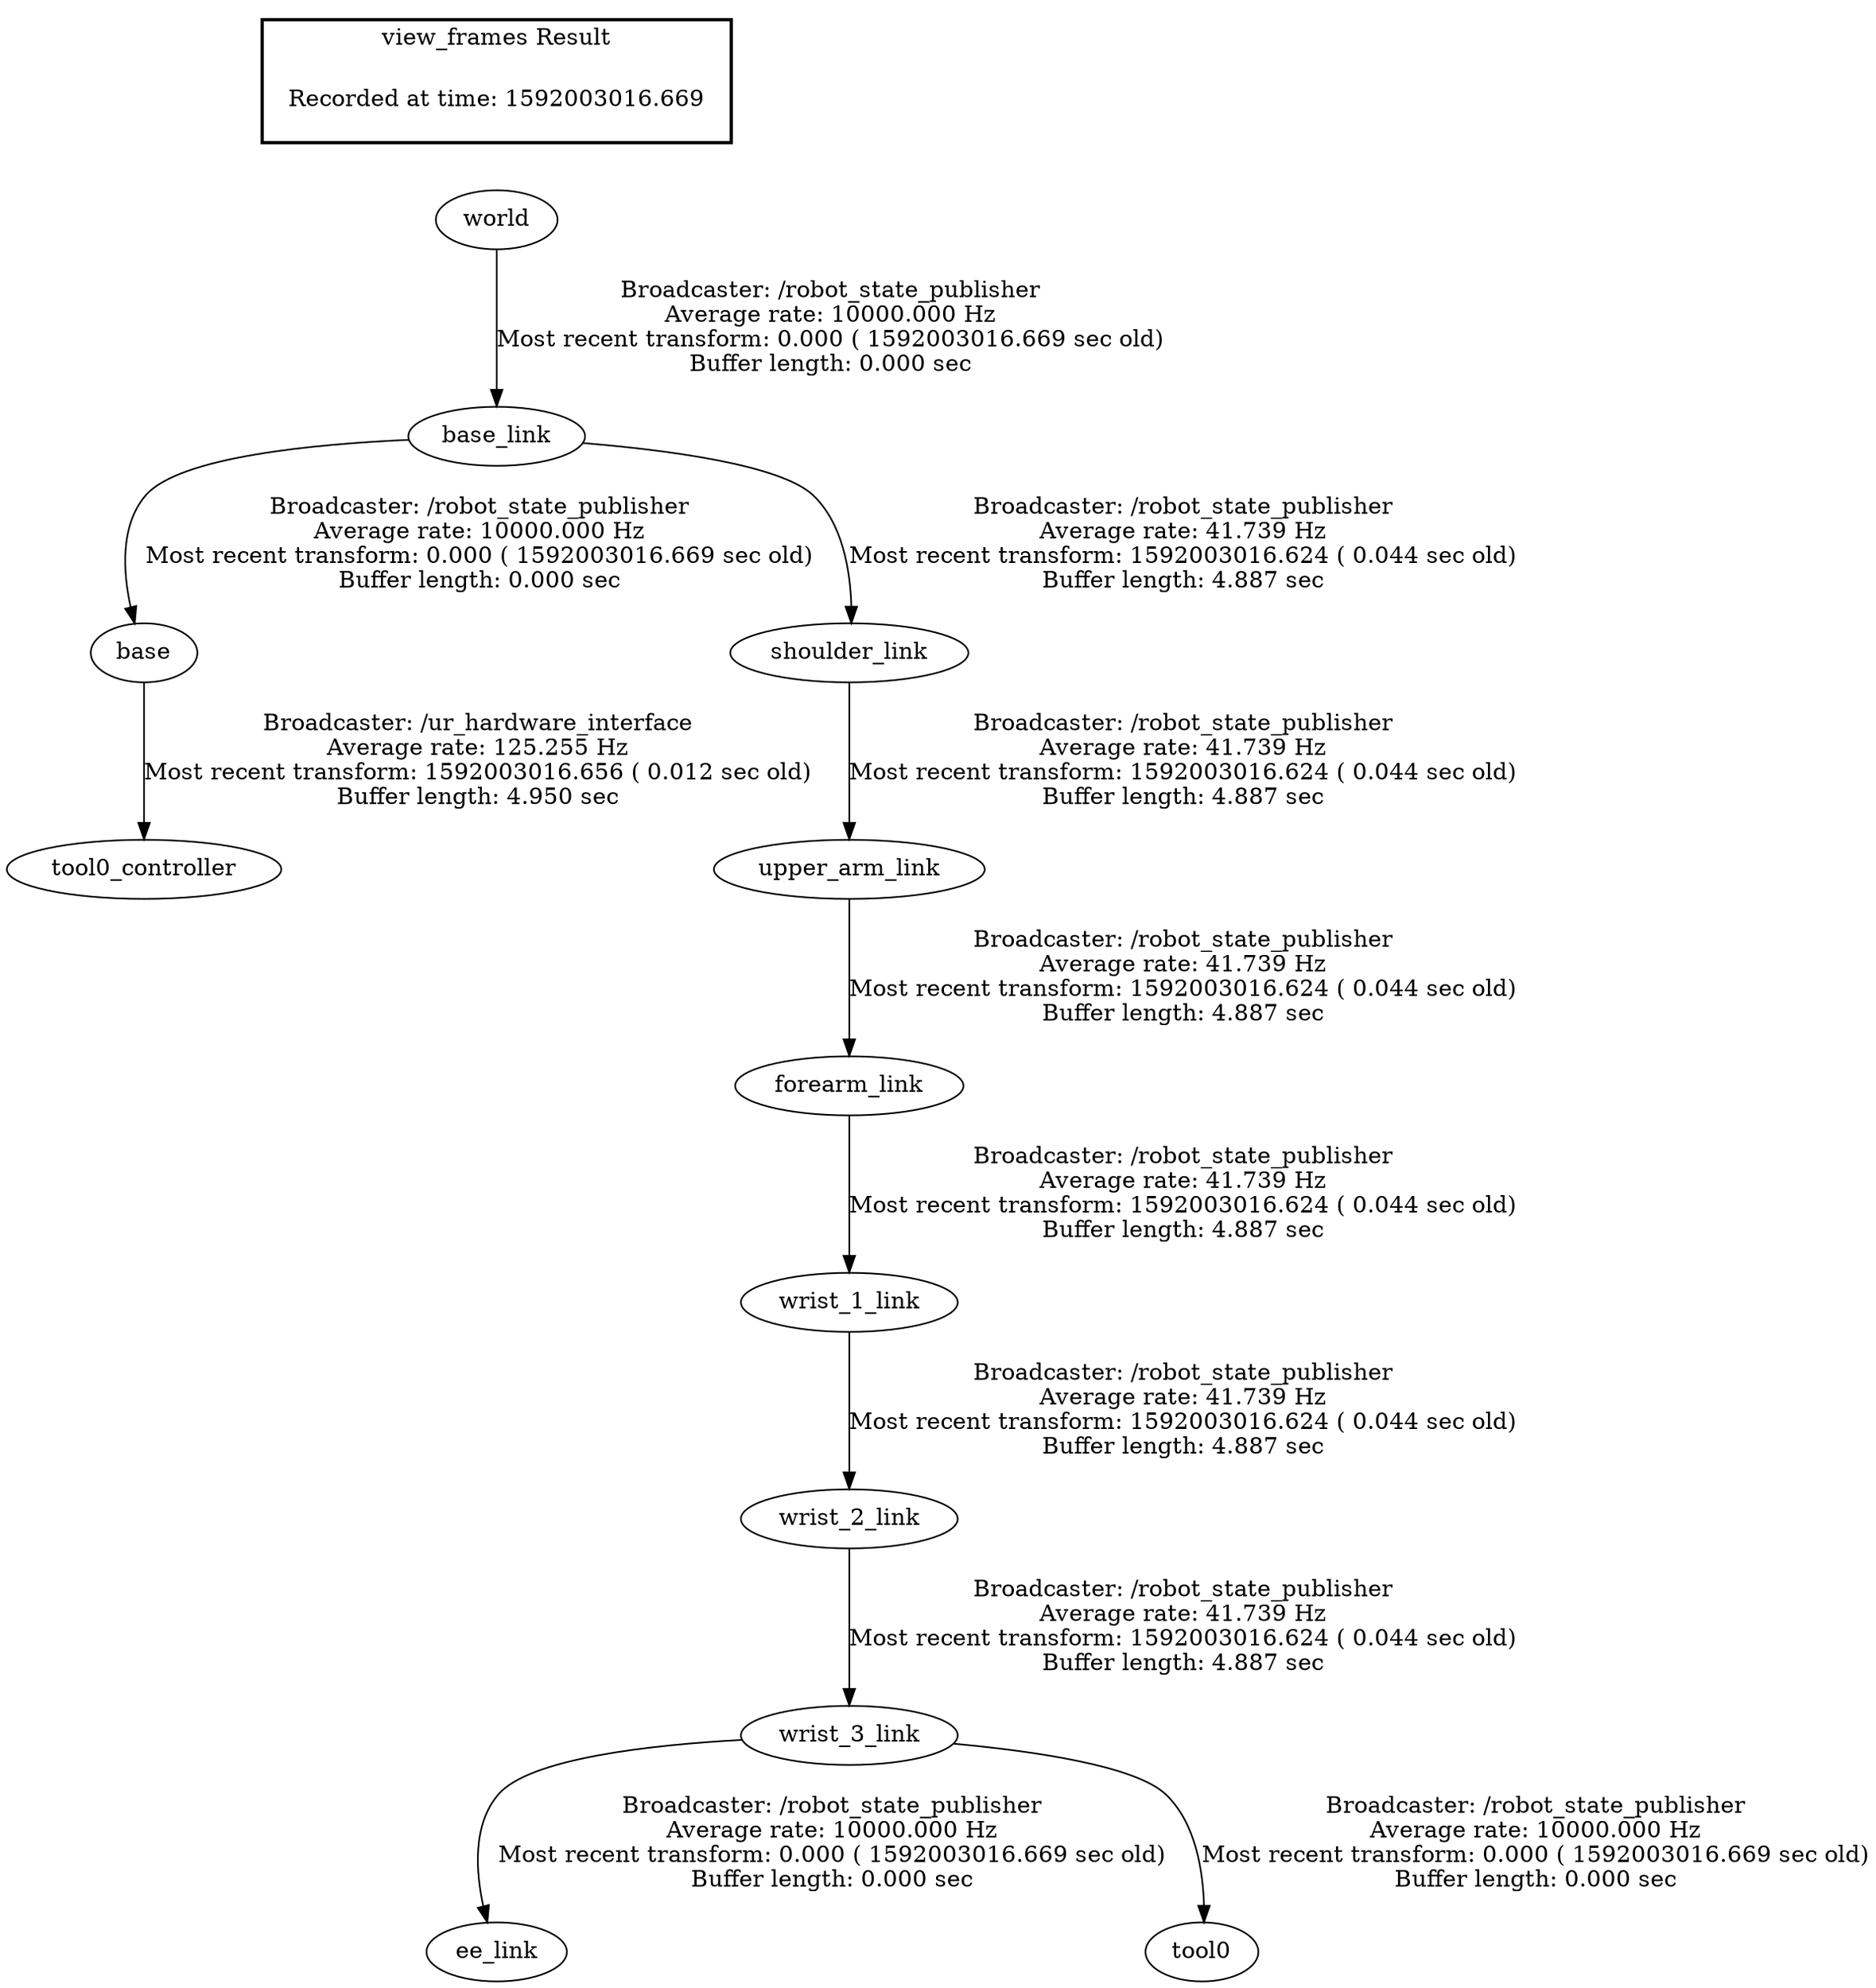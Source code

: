 digraph G {
"base_link" -> "base"[label="Broadcaster: /robot_state_publisher\nAverage rate: 10000.000 Hz\nMost recent transform: 0.000 ( 1592003016.669 sec old)\nBuffer length: 0.000 sec\n"];
"world" -> "base_link"[label="Broadcaster: /robot_state_publisher\nAverage rate: 10000.000 Hz\nMost recent transform: 0.000 ( 1592003016.669 sec old)\nBuffer length: 0.000 sec\n"];
"wrist_3_link" -> "ee_link"[label="Broadcaster: /robot_state_publisher\nAverage rate: 10000.000 Hz\nMost recent transform: 0.000 ( 1592003016.669 sec old)\nBuffer length: 0.000 sec\n"];
"wrist_2_link" -> "wrist_3_link"[label="Broadcaster: /robot_state_publisher\nAverage rate: 41.739 Hz\nMost recent transform: 1592003016.624 ( 0.044 sec old)\nBuffer length: 4.887 sec\n"];
"wrist_3_link" -> "tool0"[label="Broadcaster: /robot_state_publisher\nAverage rate: 10000.000 Hz\nMost recent transform: 0.000 ( 1592003016.669 sec old)\nBuffer length: 0.000 sec\n"];
"base" -> "tool0_controller"[label="Broadcaster: /ur_hardware_interface\nAverage rate: 125.255 Hz\nMost recent transform: 1592003016.656 ( 0.012 sec old)\nBuffer length: 4.950 sec\n"];
"upper_arm_link" -> "forearm_link"[label="Broadcaster: /robot_state_publisher\nAverage rate: 41.739 Hz\nMost recent transform: 1592003016.624 ( 0.044 sec old)\nBuffer length: 4.887 sec\n"];
"shoulder_link" -> "upper_arm_link"[label="Broadcaster: /robot_state_publisher\nAverage rate: 41.739 Hz\nMost recent transform: 1592003016.624 ( 0.044 sec old)\nBuffer length: 4.887 sec\n"];
"base_link" -> "shoulder_link"[label="Broadcaster: /robot_state_publisher\nAverage rate: 41.739 Hz\nMost recent transform: 1592003016.624 ( 0.044 sec old)\nBuffer length: 4.887 sec\n"];
"forearm_link" -> "wrist_1_link"[label="Broadcaster: /robot_state_publisher\nAverage rate: 41.739 Hz\nMost recent transform: 1592003016.624 ( 0.044 sec old)\nBuffer length: 4.887 sec\n"];
"wrist_1_link" -> "wrist_2_link"[label="Broadcaster: /robot_state_publisher\nAverage rate: 41.739 Hz\nMost recent transform: 1592003016.624 ( 0.044 sec old)\nBuffer length: 4.887 sec\n"];
edge [style=invis];
 subgraph cluster_legend { style=bold; color=black; label ="view_frames Result";
"Recorded at time: 1592003016.669"[ shape=plaintext ] ;
 }->"world";
}